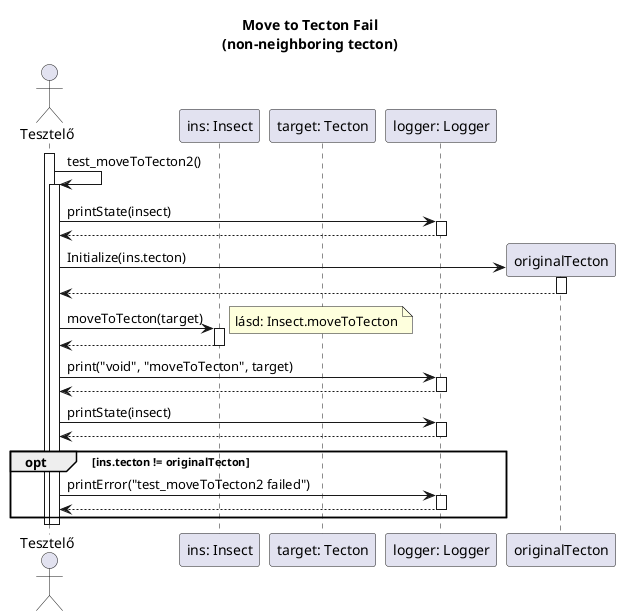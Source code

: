 @startuml test_moveToTecton2

title Move to Tecton Fail\n(non-neighboring tecton)

actor "Tesztelő" as t
participant "ins: Insect" as i
participant "target: Tecton" as target
participant "logger: Logger" as logger

activate t
t -> t: test_moveToTecton2()
activate t

	t -> logger: printState(insect)
	activate logger

	t <-- logger
	deactivate logger

	create originalTecton
	t -> originalTecton: Initialize(ins.tecton)
	activate originalTecton

	t <-- originalTecton
	deactivate originalTecton

	t -> i: moveToTecton(target)
	activate i
	note right: lásd: Insect.moveToTecton

	t <-- i
	deactivate i

	t -> logger: print("void", "moveToTecton", target)
	activate logger

	t <-- logger
	deactivate logger

	t -> logger: printState(insect)
	activate logger
	t <-- logger
	deactivate logger

	opt ins.tecton != originalTecton
		t -> logger: printError("test_moveToTecton2 failed")
		activate logger

		t <-- logger
		deactivate logger
	end

	deactivate t
deactivate t


@enduml